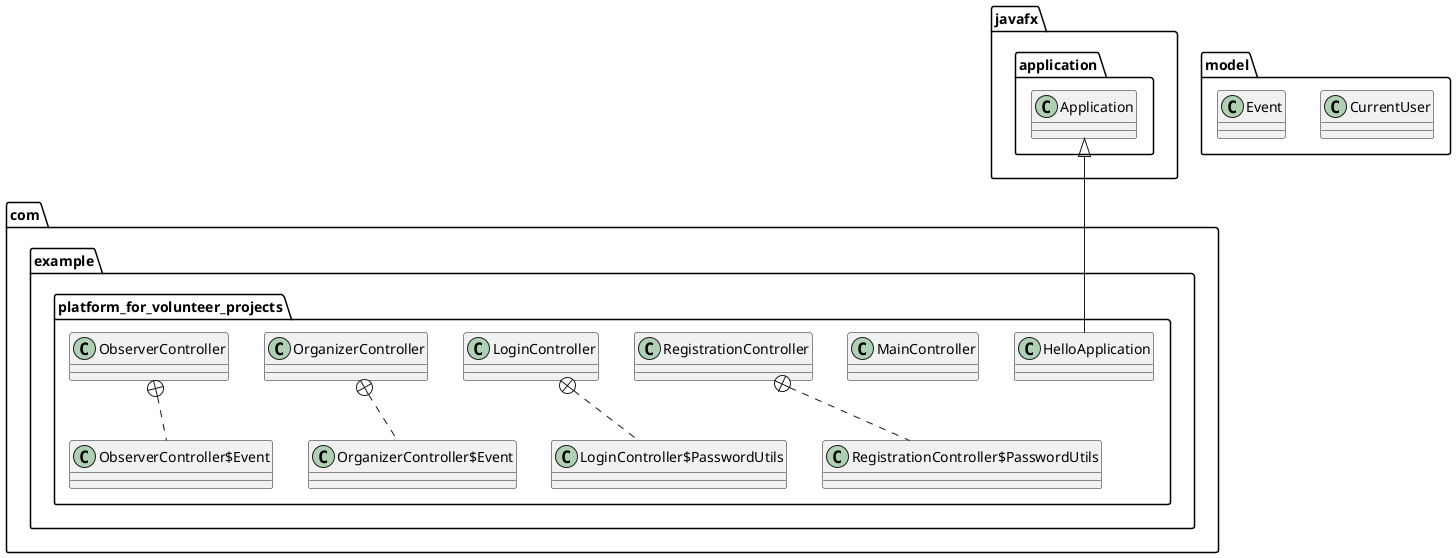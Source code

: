 @startuml
class com.example.platform_for_volunteer_projects.HelloApplication {
}
class model.CurrentUser {
}
class com.example.platform_for_volunteer_projects.MainController {
}
class com.example.platform_for_volunteer_projects.RegistrationController {
}
class com.example.platform_for_volunteer_projects.RegistrationController$PasswordUtils {
}
class com.example.platform_for_volunteer_projects.LoginController {
}
class com.example.platform_for_volunteer_projects.LoginController$PasswordUtils {
}
class model.Event {
}
class com.example.platform_for_volunteer_projects.OrganizerController {
}
class com.example.platform_for_volunteer_projects.OrganizerController$Event {
}
class com.example.platform_for_volunteer_projects.ObserverController {
}
class com.example.platform_for_volunteer_projects.ObserverController$Event {
}


javafx.application.Application <|-- com.example.platform_for_volunteer_projects.HelloApplication
com.example.platform_for_volunteer_projects.RegistrationController +.. com.example.platform_for_volunteer_projects.RegistrationController$PasswordUtils
com.example.platform_for_volunteer_projects.LoginController +.. com.example.platform_for_volunteer_projects.LoginController$PasswordUtils
com.example.platform_for_volunteer_projects.OrganizerController +.. com.example.platform_for_volunteer_projects.OrganizerController$Event
com.example.platform_for_volunteer_projects.ObserverController +.. com.example.platform_for_volunteer_projects.ObserverController$Event
@enduml